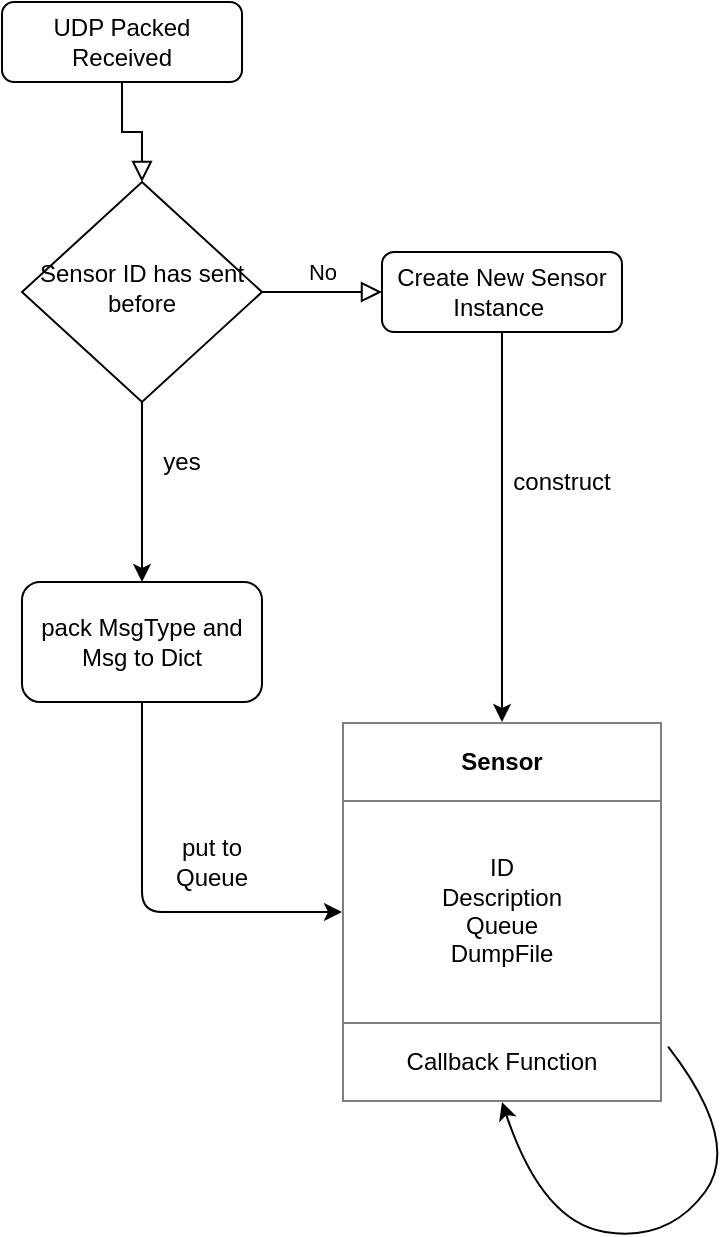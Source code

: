<mxfile version="12.9.3" type="device"><diagram id="C5RBs43oDa-KdzZeNtuy" name="Page-1"><mxGraphModel dx="1718" dy="922" grid="1" gridSize="10" guides="1" tooltips="1" connect="1" arrows="1" fold="1" page="1" pageScale="1" pageWidth="827" pageHeight="1169" math="0" shadow="0"><root><mxCell id="WIyWlLk6GJQsqaUBKTNV-0"/><mxCell id="WIyWlLk6GJQsqaUBKTNV-1" parent="WIyWlLk6GJQsqaUBKTNV-0"/><mxCell id="WIyWlLk6GJQsqaUBKTNV-2" value="" style="rounded=0;html=1;jettySize=auto;orthogonalLoop=1;fontSize=11;endArrow=block;endFill=0;endSize=8;strokeWidth=1;shadow=0;labelBackgroundColor=none;edgeStyle=orthogonalEdgeStyle;" parent="WIyWlLk6GJQsqaUBKTNV-1" source="WIyWlLk6GJQsqaUBKTNV-3" target="WIyWlLk6GJQsqaUBKTNV-6" edge="1"><mxGeometry relative="1" as="geometry"/></mxCell><mxCell id="WIyWlLk6GJQsqaUBKTNV-3" value="UDP Packed Received" style="rounded=1;whiteSpace=wrap;html=1;fontSize=12;glass=0;strokeWidth=1;shadow=0;" parent="WIyWlLk6GJQsqaUBKTNV-1" vertex="1"><mxGeometry x="10" y="10" width="120" height="40" as="geometry"/></mxCell><mxCell id="WIyWlLk6GJQsqaUBKTNV-5" value="No" style="edgeStyle=orthogonalEdgeStyle;rounded=0;html=1;jettySize=auto;orthogonalLoop=1;fontSize=11;endArrow=block;endFill=0;endSize=8;strokeWidth=1;shadow=0;labelBackgroundColor=none;" parent="WIyWlLk6GJQsqaUBKTNV-1" source="WIyWlLk6GJQsqaUBKTNV-6" target="WIyWlLk6GJQsqaUBKTNV-7" edge="1"><mxGeometry y="10" relative="1" as="geometry"><mxPoint as="offset"/></mxGeometry></mxCell><mxCell id="WIyWlLk6GJQsqaUBKTNV-6" value="Sensor ID has sent before" style="rhombus;whiteSpace=wrap;html=1;shadow=0;fontFamily=Helvetica;fontSize=12;align=center;strokeWidth=1;spacing=6;spacingTop=-4;" parent="WIyWlLk6GJQsqaUBKTNV-1" vertex="1"><mxGeometry x="20" y="100" width="120" height="110" as="geometry"/></mxCell><mxCell id="sslIu-gQ-xY582_MOCgX-4" style="edgeStyle=orthogonalEdgeStyle;rounded=0;orthogonalLoop=1;jettySize=auto;html=1;exitX=0.5;exitY=1;exitDx=0;exitDy=0;" edge="1" parent="WIyWlLk6GJQsqaUBKTNV-1" source="WIyWlLk6GJQsqaUBKTNV-7" target="sslIu-gQ-xY582_MOCgX-2"><mxGeometry relative="1" as="geometry"/></mxCell><mxCell id="WIyWlLk6GJQsqaUBKTNV-7" value="Create New Sensor Instance&amp;nbsp;" style="rounded=1;whiteSpace=wrap;html=1;fontSize=12;glass=0;strokeWidth=1;shadow=0;" parent="WIyWlLk6GJQsqaUBKTNV-1" vertex="1"><mxGeometry x="200" y="135" width="120" height="40" as="geometry"/></mxCell><mxCell id="sslIu-gQ-xY582_MOCgX-2" value="&lt;table border=&quot;1&quot; width=&quot;100%&quot; cellpadding=&quot;4&quot; style=&quot;width: 100% ; height: 100% ; border-collapse: collapse&quot;&gt;&lt;tbody&gt;&lt;tr&gt;&lt;th align=&quot;center&quot;&gt;Sensor&lt;/th&gt;&lt;/tr&gt;&lt;tr&gt;&lt;td align=&quot;center&quot;&gt;ID&lt;br&gt;Description&lt;br&gt;Queue&lt;br&gt;DumpFile&lt;/td&gt;&lt;/tr&gt;&lt;tr&gt;&lt;td align=&quot;center&quot;&gt;Callback Function&lt;/td&gt;&lt;/tr&gt;&lt;/tbody&gt;&lt;/table&gt;" style="text;html=1;strokeColor=none;fillColor=none;overflow=fill;" vertex="1" parent="WIyWlLk6GJQsqaUBKTNV-1"><mxGeometry x="180" y="370" width="160" height="190" as="geometry"/></mxCell><mxCell id="sslIu-gQ-xY582_MOCgX-10" value="yes" style="text;html=1;strokeColor=none;fillColor=none;align=center;verticalAlign=middle;whiteSpace=wrap;rounded=0;" vertex="1" parent="WIyWlLk6GJQsqaUBKTNV-1"><mxGeometry x="90" y="230" width="20" height="20" as="geometry"/></mxCell><mxCell id="sslIu-gQ-xY582_MOCgX-17" value="" style="curved=1;endArrow=classic;html=1;exitX=1.019;exitY=0.854;exitDx=0;exitDy=0;exitPerimeter=0;entryX=0.5;entryY=1;entryDx=0;entryDy=0;" edge="1" parent="WIyWlLk6GJQsqaUBKTNV-1" source="sslIu-gQ-xY582_MOCgX-2" target="sslIu-gQ-xY582_MOCgX-2"><mxGeometry width="50" height="50" relative="1" as="geometry"><mxPoint x="630" y="460" as="sourcePoint"/><mxPoint x="680" y="410" as="targetPoint"/><Array as="points"><mxPoint x="380" y="580"/><mxPoint x="343" y="630"/><mxPoint x="280" y="620"/></Array></mxGeometry></mxCell><mxCell id="sslIu-gQ-xY582_MOCgX-19" value="construct" style="text;html=1;strokeColor=none;fillColor=none;align=center;verticalAlign=middle;whiteSpace=wrap;rounded=0;" vertex="1" parent="WIyWlLk6GJQsqaUBKTNV-1"><mxGeometry x="270" y="240" width="40" height="20" as="geometry"/></mxCell><mxCell id="sslIu-gQ-xY582_MOCgX-21" value="pack MsgType and Msg to Dict" style="rounded=1;whiteSpace=wrap;html=1;" vertex="1" parent="WIyWlLk6GJQsqaUBKTNV-1"><mxGeometry x="20" y="300" width="120" height="60" as="geometry"/></mxCell><mxCell id="sslIu-gQ-xY582_MOCgX-22" value="" style="endArrow=classic;html=1;exitX=0.5;exitY=1;exitDx=0;exitDy=0;entryX=0.5;entryY=0;entryDx=0;entryDy=0;" edge="1" parent="WIyWlLk6GJQsqaUBKTNV-1" source="WIyWlLk6GJQsqaUBKTNV-6" target="sslIu-gQ-xY582_MOCgX-21"><mxGeometry width="50" height="50" relative="1" as="geometry"><mxPoint x="90" y="212" as="sourcePoint"/><mxPoint x="75" y="300" as="targetPoint"/></mxGeometry></mxCell><mxCell id="sslIu-gQ-xY582_MOCgX-24" value="" style="endArrow=classic;html=1;exitX=0.5;exitY=1;exitDx=0;exitDy=0;entryX=0;entryY=0.5;entryDx=0;entryDy=0;" edge="1" parent="WIyWlLk6GJQsqaUBKTNV-1" source="sslIu-gQ-xY582_MOCgX-21" target="sslIu-gQ-xY582_MOCgX-2"><mxGeometry width="50" height="50" relative="1" as="geometry"><mxPoint x="630" y="220" as="sourcePoint"/><mxPoint x="680" y="170" as="targetPoint"/><Array as="points"><mxPoint x="80" y="465"/></Array></mxGeometry></mxCell><mxCell id="sslIu-gQ-xY582_MOCgX-25" value="put to Queue" style="text;html=1;strokeColor=none;fillColor=none;align=center;verticalAlign=middle;whiteSpace=wrap;rounded=0;" vertex="1" parent="WIyWlLk6GJQsqaUBKTNV-1"><mxGeometry x="80" y="420" width="70" height="40" as="geometry"/></mxCell></root></mxGraphModel></diagram></mxfile>